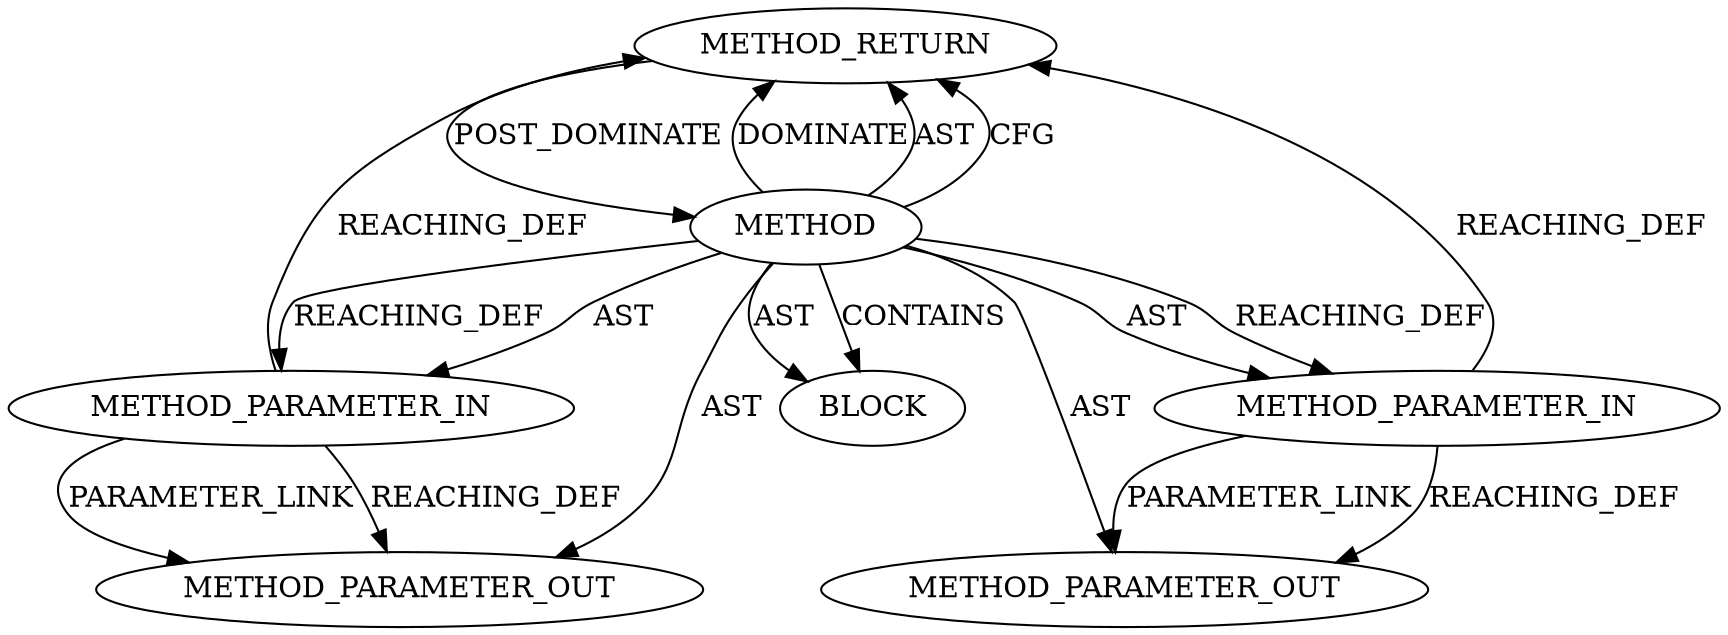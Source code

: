 digraph {
  12531 [label=METHOD_RETURN ORDER=2 CODE="RET" TYPE_FULL_NAME="ANY" EVALUATION_STRATEGY="BY_VALUE"]
  13499 [label=METHOD_PARAMETER_OUT ORDER=1 CODE="p1" IS_VARIADIC=false TYPE_FULL_NAME="ANY" EVALUATION_STRATEGY="BY_VALUE" INDEX=1 NAME="p1"]
  12528 [label=METHOD_PARAMETER_IN ORDER=1 CODE="p1" IS_VARIADIC=false TYPE_FULL_NAME="ANY" EVALUATION_STRATEGY="BY_VALUE" INDEX=1 NAME="p1"]
  12530 [label=BLOCK ORDER=1 ARGUMENT_INDEX=1 CODE="<empty>" TYPE_FULL_NAME="ANY"]
  12527 [label=METHOD AST_PARENT_TYPE="NAMESPACE_BLOCK" AST_PARENT_FULL_NAME="<global>" ORDER=0 CODE="<empty>" FULL_NAME="<operator>.arithmeticShiftRight" IS_EXTERNAL=true FILENAME="<empty>" SIGNATURE="" NAME="<operator>.arithmeticShiftRight"]
  13500 [label=METHOD_PARAMETER_OUT ORDER=2 CODE="p2" IS_VARIADIC=false TYPE_FULL_NAME="ANY" EVALUATION_STRATEGY="BY_VALUE" INDEX=2 NAME="p2"]
  12529 [label=METHOD_PARAMETER_IN ORDER=2 CODE="p2" IS_VARIADIC=false TYPE_FULL_NAME="ANY" EVALUATION_STRATEGY="BY_VALUE" INDEX=2 NAME="p2"]
  12528 -> 13499 [label=PARAMETER_LINK ]
  12529 -> 12531 [label=REACHING_DEF VARIABLE="p2"]
  12527 -> 12531 [label=DOMINATE ]
  12527 -> 13500 [label=AST ]
  12531 -> 12527 [label=POST_DOMINATE ]
  12527 -> 12531 [label=AST ]
  12529 -> 13500 [label=PARAMETER_LINK ]
  12527 -> 12528 [label=REACHING_DEF VARIABLE=""]
  12527 -> 12528 [label=AST ]
  12527 -> 12531 [label=CFG ]
  12527 -> 12529 [label=AST ]
  12527 -> 12529 [label=REACHING_DEF VARIABLE=""]
  12527 -> 12530 [label=AST ]
  12528 -> 12531 [label=REACHING_DEF VARIABLE="p1"]
  12527 -> 13499 [label=AST ]
  12529 -> 13500 [label=REACHING_DEF VARIABLE="p2"]
  12527 -> 12530 [label=CONTAINS ]
  12528 -> 13499 [label=REACHING_DEF VARIABLE="p1"]
}
